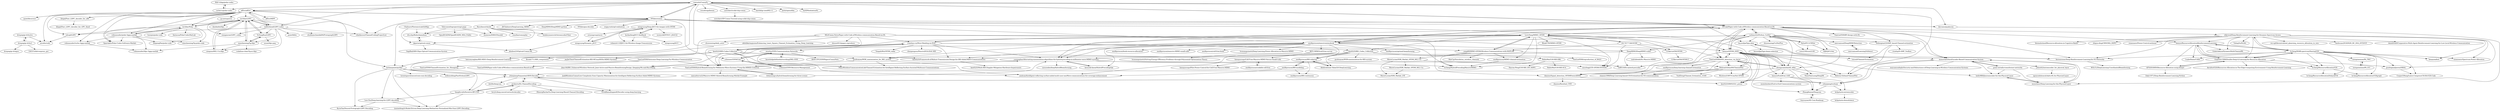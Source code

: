 digraph G {
"RQC-QApp/polar-codes" -> "mcba1n/polar-codes"
"emilbjornson/IRS-relaying" -> "emilbjornson/IRS-modeling"
"emilbjornson/IRS-relaying" -> "emilbjornson/IRS-continuous"
"emilbjornson/IRS-relaying" -> "Abdelrahman-Taha/LIS-DeepLearning"
"YuYongRun/LDPC" -> "xiaoshaoning/5g-ldpc"
"YuYongRun/LDPC" -> "tavildar/LDPC"
"YuYongRun/LDPC" -> "uzum/ldpc-peg"
"gruberto/DL-ChannelDecoding" -> "yihanjiang/Sequential-RNN-Decoder"
"gruberto/DL-ChannelDecoding" -> "levylv/deep-neural-network-decoder"
"gruberto/DL-ChannelDecoding" -> "VivekRamalingamK/Decoder-using-deep-learning"
"gruberto/DL-ChannelDecoding" -> "liangfei-info/Iterative-BP-CNN"
"gruberto/DL-ChannelDecoding" -> "DheerajRacha/On-Deep-Learning-Based-Channel-Decoding"
"IIT-Lab/Paper-with-Code-of-Wireless-communication-Based-on-DL" -> "haoyye/OFDM_DNN"
"IIT-Lab/Paper-with-Code-of-Wireless-communication-Based-on-DL" -> "sydney222/Python_CsiNet"
"IIT-Lab/Paper-with-Code-of-Wireless-communication-Based-on-DL" -> "LyricYang/MIMO_OFDM"
"IIT-Lab/Paper-with-Code-of-Wireless-communication-Based-on-DL" -> "emilbjornson/massivemimobook"
"IIT-Lab/Paper-with-Code-of-Wireless-communication-Based-on-DL" -> "TianLin0509/DNN_detection_via_keras"
"IIT-Lab/Paper-with-Code-of-Wireless-communication-Based-on-DL" -> "immortal3/AutoEncoder-Based-Communication-System"
"IIT-Lab/Paper-with-Code-of-Wireless-communication-Based-on-DL" -> "zhongyuanzhao/dl_ofdm"
"IIT-Lab/Paper-with-Code-of-Wireless-communication-Based-on-DL" -> "shkrwnd/Deep-Reinforcement-Learning-for-Dynamic-Spectrum-Access"
"IIT-Lab/Paper-with-Code-of-Wireless-communication-Based-on-DL" -> "TianLin0509/BF-design-with-DL" ["e"=1]
"IIT-Lab/Paper-with-Code-of-Wireless-communication-Based-on-DL" -> "haoyye/ResourceAllocationReinforcementLearning"
"IIT-Lab/Paper-with-Code-of-Wireless-communication-Based-on-DL" -> "hehengtao/LDAMP_based-Channel-estimation"
"IIT-Lab/Paper-with-Code-of-Wireless-communication-Based-on-DL" -> "veeresht/CommPy"
"IIT-Lab/Paper-with-Code-of-Wireless-communication-Based-on-DL" -> "farismismar/Deep-Reinforcement-Learning-for-5G-Networks"
"IIT-Lab/Paper-with-Code-of-Wireless-communication-Based-on-DL" -> "yuxianghao/Alternating-minimization-algorithms-for-hybrid-precoding-in-millimeter-wave-MIMO-systems"
"IIT-Lab/Paper-with-Code-of-Wireless-communication-Based-on-DL" -> "ken0225/RIS_Codes_Collection"
"ken0225/RIS_Codes_Collection" -> "emilbjornson/IRS-relaying"
"ken0225/RIS_Codes_Collection" -> "TianLin0509/reproduction_of_BALS"
"ken0225/RIS_Codes_Collection" -> "yashcao/Intelligent-reflecting-surface-aided-multi-user-mmWave-communications-for-coverage-enhancement"
"ken0225/RIS_Codes_Collection" -> "guohuayan/WSR_maximization_for_RIS_system"
"ken0225/RIS_Codes_Collection" -> "HaiboMei/UAV-RIS-DRL"
"ken0225/RIS_Codes_Collection" -> "Abdelrahman-Taha/LIS-DeepLearning"
"ken0225/RIS_Codes_Collection" -> "guohuayan/WSR-maximization-for-RIS-system"
"ken0225/RIS_Codes_Collection" -> "ken0225/Framework-of-Robust-Transmission-Design-for-IRS-Aided-MISO-Communications"
"aff3ct/aff3ct" -> "cihatkececi/ChannelCodingProjectList"
"aff3ct/aff3ct" -> "robmaunder/polar-3gpp-matlab"
"aff3ct/aff3ct" -> "tavildar/Polar"
"aff3ct/aff3ct" -> "radfordneal/LDPC-codes"
"aff3ct/aff3ct" -> "veeresht/CommPy"
"aff3ct/aff3ct" -> "tavildar/LDPC"
"aff3ct/aff3ct" -> "yp-mit/spectre"
"aff3ct/aff3ct" -> "aff3ct/MIPP" ["e"=1]
"aff3ct/aff3ct" -> "xdsopl/LDPC"
"aff3ct/aff3ct" -> "quiet/libcorrect" ["e"=1]
"aff3ct/aff3ct" -> "NVlabs/sionna"
"aff3ct/aff3ct" -> "aicodix/code"
"aff3ct/aff3ct" -> "Spartak0s/Polar-Codes-Software-Matlab-"
"aff3ct/aff3ct" -> "blegal/Fast_LDPC_decoder_for_x86"
"aff3ct/aff3ct" -> "robmaunder/turbo-3gpp-matlab"
"emilbjornson/IRS-modeling" -> "emilbjornson/IRS-relaying"
"emilbjornson/IRS-modeling" -> "emilbjornson/IRS-continuous"
"emilbjornson/IRS-modeling" -> "yashcao/Intelligent-reflecting-surface-aided-multi-user-mmWave-communications-for-coverage-enhancement"
"veeresht/CommPy" -> "rwnobrega/komm"
"veeresht/CommPy" -> "hichamjanati/pyldpc"
"veeresht/CommPy" -> "NVlabs/sionna"
"veeresht/CommPy" -> "aff3ct/aff3ct"
"veeresht/CommPy" -> "mwickert/scikit-dsp-comm"
"veeresht/CommPy" -> "darcamo/pyphysim"
"veeresht/CommPy" -> "cihatkececi/ChannelCodingProjectList"
"veeresht/CommPy" -> "IIT-Lab/Paper-with-Code-of-Wireless-communication-Based-on-DL"
"veeresht/CommPy" -> "bastibl/gr-ieee802-11" ["e"=1]
"veeresht/CommPy" -> "jhshi/openofdm" ["e"=1]
"veeresht/CommPy" -> "yihanjiang/turboae"
"veeresht/CommPy" -> "radfordneal/LDPC-codes"
"veeresht/CommPy" -> "mcba1n/polar-codes"
"veeresht/CommPy" -> "yihanjiang/Sequential-RNN-Decoder"
"veeresht/CommPy" -> "kirlf/ModulationPy"
"BJTU-MIMO/cell-free-survey" -> "hienquocngo/Cell-Free-Massive-MIMO-Versus-Small-Cells"
"TianLin0509/Awesome-Deep-Learning-For-Wireless-Communication" -> "TianLin0509/ChannelEstimation_for_Zhongxing"
"TianLin0509/Awesome-Deep-Learning-For-Wireless-Communication" -> "TianLin0509/Hybrid-Beamforming-for-Millimeter-Wave-Systems-Using-the-MMSE-Criterion"
"TianLin0509/Awesome-Deep-Learning-For-Wireless-Communication" -> "TianLin0509/Paper-with-Code-of-Wireless-communication-Based-on-DL"
"farismismar/Deep-Reinforcement-Learning-for-5G-Networks" -> "lasseufpa/5gm-data"
"farismismar/Deep-Reinforcement-Learning-for-5G-Networks" -> "WSLCL/DeepLearning-CoordinatedBeamforming"
"hehengtao/LDAMP_based-Channel-estimation" -> "ricedsp/D-AMP_Toolbox" ["e"=1]
"hehengtao/LDAMP_based-Channel-estimation" -> "Mehran-Soltani/ChannelNet"
"hehengtao/LDAMP_based-Channel-estimation" -> "rnissel/Channel-Estimation"
"lucasanguinetti/Deep-Learning-Power-Allocation-in-Massive-MIMO" -> "lucasanguinetti/Solving-Energy-Efficiency-Problems-through-Polynomial-Optimization-Theory"
"LyricYang/MIMO_OFDM" -> "yang69/MIMO-OFDM-Wireless-Communications-with-MATLAB"
"LyricYang/MIMO_OFDM" -> "2417677728/OFDM"
"LyricYang/MIMO_OFDM" -> "IIT-Lab/Paper-with-Code-of-Wireless-communication-Based-on-DL"
"LyricYang/MIMO_OFDM" -> "haoyye/OFDM_DNN"
"LyricYang/MIMO_OFDM" -> "emilbjornson/massivemimobook"
"LyricYang/MIMO_OFDM" -> "emilbjornson/MIMO-channel-estimation"
"LyricYang/MIMO_OFDM" -> "yuanhao-cui/Must-Reading-on-ISAC"
"LyricYang/MIMO_OFDM" -> "anushagj/LTE-OFDM-SYSTEM"
"LyricYang/MIMO_OFDM" -> "123kevin456/OFDM-"
"LyricYang/MIMO_OFDM" -> "yuxianghao/Alternating-minimization-algorithms-for-hybrid-precoding-in-millimeter-wave-MIMO-systems"
"LyricYang/MIMO_OFDM" -> "BlinkFTW/MIMO-OFDM"
"LyricYang/MIMO_OFDM" -> "TianLin0509/Hybrid-Beamforming-for-Millimeter-Wave-Systems-Using-the-MMSE-Criterion"
"LyricYang/MIMO_OFDM" -> "TianLin0509/DNN_detection_via_keras"
"LyricYang/MIMO_OFDM" -> "le-liang/HybridPrecodingMassiveMIMO"
"LyricYang/MIMO_OFDM" -> "guohuayan/WSR_maximization_for_RIS_system"
"shkrwnd/Deep-Reinforcement-Learning-for-Dynamic-Spectrum-Access" -> "GulatiAditya/DynamicMultiChannelRL"
"shkrwnd/Deep-Reinforcement-Learning-for-Dynamic-Spectrum-Access" -> "le-liang/MARLspectrumSharingV2X"
"shkrwnd/Deep-Reinforcement-Learning-for-Dynamic-Spectrum-Access" -> "haoyye/ResourceAllocationReinforcementLearning"
"shkrwnd/Deep-Reinforcement-Learning-for-Dynamic-Spectrum-Access" -> "YidingYu/DLMA"
"shkrwnd/Deep-Reinforcement-Learning-for-Dynamic-Spectrum-Access" -> "Engineer1999/Double-Deep-Q-Learning-for-Resource-Allocation"
"shkrwnd/Deep-Reinforcement-Learning-for-Dynamic-Spectrum-Access" -> "wn-upf/decentralized_qlearning_resource_allocation_in_wns"
"shkrwnd/Deep-Reinforcement-Learning-for-Dynamic-Spectrum-Access" -> "haohsuan2918/DQN_RC_DSA_IOT2019"
"shkrwnd/Deep-Reinforcement-Learning-for-Dynamic-Spectrum-Access" -> "danieltsai0/Cooperative-Multi-Agent-Reinforcement-Learning-for-Low-Level-Wireless-Communication"
"shkrwnd/Deep-Reinforcement-Learning-for-Dynamic-Spectrum-Access" -> "fatemehshmd/Resource-allocation-in-Cognitive-Radio-"
"shkrwnd/Deep-Reinforcement-Learning-for-Dynamic-Spectrum-Access" -> "kangcp/qfnet"
"shkrwnd/Deep-Reinforcement-Learning-for-Dynamic-Spectrum-Access" -> "zhiguo-ding/CRNOMA_DDPG"
"shkrwnd/Deep-Reinforcement-Learning-for-Dynamic-Spectrum-Access" -> "gundoganalperen/DIRAL"
"shkrwnd/Deep-Reinforcement-Learning-for-Dynamic-Spectrum-Access" -> "sinannasir/Spectrum-Power-Allocation"
"shkrwnd/Deep-Reinforcement-Learning-for-Dynamic-Spectrum-Access" -> "farismismar/Deep-Reinforcement-Learning-for-5G-Networks"
"shkrwnd/Deep-Reinforcement-Learning-for-Dynamic-Spectrum-Access" -> "sinannasir/Power-Control-asilomar"
"yuanhao-cui/Must-Reading-on-ISAC" -> "yuxianghao/Alternating-minimization-algorithms-for-hybrid-precoding-in-millimeter-wave-MIMO-systems"
"yuanhao-cui/Must-Reading-on-ISAC" -> "ken0225/RIS-Codes-Collection"
"yuanhao-cui/Must-Reading-on-ISAC" -> "chenpengseu/PassiveDOA-ISAC-RIS"
"yuanhao-cui/Must-Reading-on-ISAC" -> "ken0225/Framework-of-Robust-Transmission-Design-for-IRS-Aided-MISO-Communications"
"yuanhao-cui/Must-Reading-on-ISAC" -> "TianLin0509/Hybrid-Beamforming-for-Millimeter-Wave-Systems-Using-the-MMSE-Criterion"
"yuanhao-cui/Must-Reading-on-ISAC" -> "ken0225/RIS_Codes_Collection"
"yuanhao-cui/Must-Reading-on-ISAC" -> "jwwthu/GNN-Communication-Networks"
"yuanhao-cui/Must-Reading-on-ISAC" -> "LyricYang/MIMO_OFDM"
"yuanhao-cui/Must-Reading-on-ISAC" -> "YongzhiWu/OFDM_radar"
"yuanhao-cui/Must-Reading-on-ISAC" -> "yang69/MIMO-OFDM-Wireless-Communications-with-MATLAB"
"ken0225/RIS-Codes-Collection" -> "guohuayan/WSR_maximization_for_RIS_system"
"ken0225/RIS-Codes-Collection" -> "baturaysaglam/RIS-MISO-Deep-Reinforcement-Learning"
"ken0225/RIS-Codes-Collection" -> "PolyuWirelessCommunicationLab/Channel-Estimation-for-Intelligent-Reflecting-Surface-Assisted-Multiuser-Communications"
"ken0225/RIS-Codes-Collection" -> "yuanhao-cui/Must-Reading-on-ISAC"
"ken0225/RIS-Codes-Collection" -> "Brook1711/RIS_components"
"ken0225/RIS-Codes-Collection" -> "jhan-04/IRS_Enhanced-Wireless-Network_Joint-Active-and-Passive-BeamformingDesign_Qingqing-Wu-and-Rui-Zhang"
"ken0225/RIS-Codes-Collection" -> "yashcao/Intelligent-reflecting-surface-aided-multi-user-mmWave-communications-for-coverage-enhancement"
"ken0225/RIS-Codes-Collection" -> "jayJieChen/ChannelEstimation-RIS-MUmmWAVe-MIMO-Systems"
"ken0225/RIS-Codes-Collection" -> "ken0225/Framework-of-Robust-Transmission-Design-for-IRS-Aided-MISO-Communications"
"TianLin0509/Hybrid-Beamforming-for-Millimeter-Wave-Systems-Using-the-MMSE-Criterion" -> "Zzhaoxingyu/hybrid-beamforming-for-three-scenes"
"TianLin0509/Hybrid-Beamforming-for-Millimeter-Wave-Systems-Using-the-MMSE-Criterion" -> "yuxianghao/Alternating-minimization-algorithms-for-hybrid-precoding-in-millimeter-wave-MIMO-systems"
"TianLin0509/Hybrid-Beamforming-for-Millimeter-Wave-Systems-Using-the-MMSE-Criterion" -> "samuelterra22/Massive-MIMO-Hybrid-Beamforming-Matlab-Example"
"Zzhaoxingyu/hybrid-beamforming-for-three-scenes" -> "TianLin0509/Hybrid-Beamforming-for-Millimeter-Wave-Systems-Using-the-MMSE-Criterion"
"Zzhaoxingyu/hybrid-beamforming-for-three-scenes" -> "yuxianghao/Alternating-minimization-algorithms-for-hybrid-precoding-in-millimeter-wave-MIMO-systems"
"haoyye/OFDM_DNN" -> "TianLin0509/DNN_detection_via_keras"
"haoyye/OFDM_DNN" -> "zhongyuanzhao/dl_ofdm"
"haoyye/OFDM_DNN" -> "MehranSoltani94/ChannelNet"
"haoyye/OFDM_DNN" -> "haoyye/End2End_GAN"
"haoyye/OFDM_DNN" -> "Mehran-Soltani/ChannelNet"
"haoyye/OFDM_DNN" -> "dianixn/Signal_detection_OFDMPowerofDNN"
"haoyye/OFDM_DNN" -> "ThienVanLuong/DeepIM"
"haoyye/OFDM_DNN" -> "Woshiwzl1997/ComNet-OFDM"
"haoyye/OFDM_DNN" -> "immortal3/AutoEncoder-Based-Communication-System"
"haoyye/OFDM_DNN" -> "IIT-Lab/Paper-with-Code-of-Wireless-communication-Based-on-DL"
"haoyye/OFDM_DNN" -> "ken0225/08052521_power"
"haoyye/OFDM_DNN" -> "helloMRDJ/autoencoder-for-the-Physical-Layer"
"haoyye/OFDM_DNN" -> "ZhangKaiyao/Deepcom"
"haoyye/OFDM_DNN" -> "rnissel/Channel-Estimation"
"gundoganalperen/DIRAL" -> "CooperLWang/Learn-CompressCSI-RA-V2X-Code"
"haoyye/ResourceAllocationReinforcementLearning" -> "Engineer1999/Double-Deep-Q-Learning-for-Resource-Allocation"
"haoyye/ResourceAllocationReinforcementLearning" -> "le-liang/MARLspectrumSharingV2X"
"haoyye/ResourceAllocationReinforcementLearning" -> "GulatiAditya/DynamicMultiChannelRL"
"haoyye/ResourceAllocationReinforcementLearning" -> "LiuJieShane/UARA"
"haoyye/ResourceAllocationReinforcementLearning" -> "le-liang/ResourceAllocationV2X"
"haoyye/ResourceAllocationReinforcementLearning" -> "AFNANAMIN/Resource-Allocation-using-deeprl"
"le-liang/MARLspectrumSharingV2X" -> "Engineer1999/Double-Deep-Q-Learning-for-Resource-Allocation"
"le-liang/MARLspectrumSharingV2X" -> "haoyye/ResourceAllocationReinforcementLearning"
"le-liang/MARLspectrumSharingV2X" -> "CooperLWang/Learn-CompressCSI-RA-V2X-Code"
"le-liang/MARLspectrumSharingV2X" -> "le-liang/ResourceAllocationV2X"
"le-liang/MARLspectrumSharingV2X" -> "shkrwnd/Deep-Reinforcement-Learning-for-Dynamic-Spectrum-Access"
"le-liang/MARLspectrumSharingV2X" -> "gundoganalperen/DIRAL"
"le-liang/MARLspectrumSharingV2X" -> "kangcp/qfnet"
"le-liang/MARLspectrumSharingV2X" -> "LiuJieShane/UARA"
"le-liang/MARLspectrumSharingV2X" -> "farismismar/Deep-Reinforcement-Learning-for-5G-Networks"
"le-liang/MARLspectrumSharingV2X" -> "mengxiaomao/PA_TWC"
"le-liang/MARLspectrumSharingV2X" -> "le-liang/ResourceAllocationDelayedCSI"
"le-liang/MARLspectrumSharingV2X" -> "sinannasir/Spectrum-Power-Allocation"
"le-liang/MARLspectrumSharingV2X" -> "le-liang/ResourceAllocationV2Xgraph"
"liangfei-info/Iterative-BP-CNN" -> "Leo-Chu/Deep-learning-for-LDPC-decoding"
"liangfei-info/Iterative-BP-CNN" -> "yihanjiang/Sequential-RNN-Decoder"
"liangfei-info/Iterative-BP-CNN" -> "tjuxiaofeng/A-Model-Driven-Deep-Learning-Method-for-Normalized-Min-Sum-LDPC-Decoding"
"liangfei-info/Iterative-BP-CNN" -> "gruberto/DL-ChannelDecoding"
"mengxiaomao/PA_ICC" -> "mengxiaomao/PA_TWC"
"mengxiaomao/PA_TWC" -> "mengxiaomao/PA_ICC"
"ML4Comm-Netw/Paper-with-Code-of-Wireless-communication-Based-on-DL" -> "zhuwenxing/daily_arxiv"
"ML4Comm-Netw/Paper-with-Code-of-Wireless-communication-Based-on-DL" -> "dianixn/Signal_detection_OFDMPowerofDNN"
"ML4Comm-Netw/Paper-with-Code-of-Wireless-communication-Based-on-DL" -> "abdulkarimgizzini/Enhancing_Least_Square_Channel_Estimation_Using_Deep_Learning"
"ML4Comm-Netw/Paper-with-Code-of-Wireless-communication-Based-on-DL" -> "baturaysaglam/RIS-MISO-Deep-Reinforcement-Learning"
"ML4Comm-Netw/Paper-with-Code-of-Wireless-communication-Based-on-DL" -> "MehranSoltani94/ChannelNet"
"ML4Comm-Netw/Paper-with-Code-of-Wireless-communication-Based-on-DL" -> "ken0225/RIS-Codes-Collection"
"ML4Comm-Netw/Paper-with-Code-of-Wireless-communication-Based-on-DL" -> "zhouwt612/paper-reproduce"
"ML4Comm-Netw/Paper-with-Code-of-Wireless-communication-Based-on-DL" -> "yuanhao-cui/Must-Reading-on-ISAC"
"HaiboMei/UAV-RIS-DRL" -> "Haoran-Peng/UAV-RIS_EH_DDPG"
"HaiboMei/UAV-RIS-DRL" -> "HaiboMei/UAV-RIS-SCA"
"jhan-04/IRS_Enhanced-Wireless-Network_Joint-Active-and-Passive-BeamformingDesign_Qingqing-Wu-and-Rui-Zhang" -> "JuddWirelessComm/Low-Complexity-Sum-Capacity-Maximization-for-Intelligent-Reflecting-Surface-Aided-MIMO-Systems"
"sydney222/Python_CsiNet" -> "Kylin9511/CRNet"
"sydney222/Python_CsiNet" -> "neevsamuel/DeepMIMODetection"
"sydney222/Python_CsiNet" -> "cost2100/cost2100"
"sydney222/Python_CsiNet" -> "SIJIEJI/CLNet"
"sydney222/Python_CsiNet" -> "emilbjornson/massivemimobook"
"sydney222/Python_CsiNet" -> "immortal3/AutoEncoder-Based-Communication-System"
"sydney222/Python_CsiNet" -> "haoyye/OFDM_DNN"
"sydney222/Python_CsiNet" -> "lxf8519/DL-hybrid-precoder"
"sydney222/Python_CsiNet" -> "IIT-Lab/Paper-with-Code-of-Wireless-communication-Based-on-DL"
"sydney222/Python_CsiNet" -> "TianLin0509/DNN_detection_via_keras"
"sydney222/Python_CsiNet" -> "lasseufpa/5gm-data"
"sydney222/Python_CsiNet" -> "zhuwenxing/CsiNetPlus"
"sydney222/Python_CsiNet" -> "hehengtao/LDAMP_based-Channel-estimation"
"sydney222/Python_CsiNet" -> "DeepMIMO/DeepMIMO-codes"
"sydney222/Python_CsiNet" -> "zhongyuanzhao/dl_ofdm"
"kurka/deepJSCC-feedback" -> "irdanish11/DJSCC-for-Wireless-Image-Transmission"
"kurka/deepJSCC-feedback" -> "mingyuyng/JSCC"
"kurka/deepJSCC-feedback" -> "mingyuyng/Deep-JSCC-for-images-with-OFDM"
"2417677728/OFDM" -> "LyricYang/MIMO_OFDM"
"2417677728/OFDM" -> "yang69/MIMO-OFDM-Wireless-Communications-with-MATLAB"
"2417677728/OFDM" -> "anushagj/LTE-OFDM-SYSTEM"
"2417677728/OFDM" -> "haoyye/OFDM_DNN"
"2417677728/OFDM" -> "123kevin456/OFDM-"
"yuxianghao/Alternating-minimization-algorithms-for-hybrid-precoding-in-millimeter-wave-MIMO-systems" -> "hiroyuki-kasai/HybridPrecodingOpt"
"yuxianghao/Alternating-minimization-algorithms-for-hybrid-precoding-in-millimeter-wave-MIMO-systems" -> "TianLin0509/Hybrid-Beamforming-for-Millimeter-Wave-Systems-Using-the-MMSE-Criterion"
"yuxianghao/Alternating-minimization-algorithms-for-hybrid-precoding-in-millimeter-wave-MIMO-systems" -> "lxf8519/DL-hybrid-precoder"
"yuxianghao/Alternating-minimization-algorithms-for-hybrid-precoding-in-millimeter-wave-MIMO-systems" -> "le-liang/HybridPrecodingMassiveMIMO"
"yuxianghao/Alternating-minimization-algorithms-for-hybrid-precoding-in-millimeter-wave-MIMO-systems" -> "meuseabe/deepHybridBeamforming"
"NVlabs/sionna" -> "veeresht/CommPy"
"NVlabs/sionna" -> "aff3ct/aff3ct"
"NVlabs/sionna" -> "emilbjornson/massivemimobook"
"NVlabs/sionna" -> "IIT-Lab/Paper-with-Code-of-Wireless-communication-Based-on-DL"
"NVlabs/sionna" -> "mingyuyng/Deep-JSCC-for-images-with-OFDM"
"NVlabs/sionna" -> "yshenaw/GNN4Com"
"NVlabs/sionna" -> "JSChalmers/DeepLearning_MIMO"
"NVlabs/sionna" -> "darcamo/pyphysim"
"NVlabs/sionna" -> "lasseufpa/5gm-data"
"NVlabs/sionna" -> "Rassibassi/claude"
"NVlabs/sionna" -> "DeepMIMO/DeepMIMO-python"
"NVlabs/sionna" -> "NVlabs/gnn-decoder"
"NVlabs/sionna" -> "wigig-tools/qd-realization"
"NVlabs/sionna" -> "hichamjanati/pyldpc"
"NVlabs/sionna" -> "zhongyuanzhao/dl_ofdm"
"guohuayan/WSR_maximization_for_RIS_system" -> "PolyuWirelessCommunicationLab/Channel-Estimation-for-Intelligent-Reflecting-Surface-Assisted-Multiuser-Communications"
"guohuayan/WSR_maximization_for_RIS_system" -> "jhan-04/IRS_Enhanced-Wireless-Network_Joint-Active-and-Passive-BeamformingDesign_Qingqing-Wu-and-Rui-Zhang"
"guohuayan/WSR_maximization_for_RIS_system" -> "yashcao/Intelligent-reflecting-surface-aided-multi-user-mmWave-communications-for-coverage-enhancement"
"Leo-Chu/Deep-learning-for-LDPC-decoding" -> "tjuxiaofeng/A-Model-Driven-Deep-Learning-Method-for-Normalized-Min-Sum-LDPC-Decoding"
"Leo-Chu/Deep-learning-for-LDPC-decoding" -> "KyrieTan/Neural-Protograph-LDPC-Decoding"
"emilbjornson/MIMO-channel-estimation" -> "le-liang/HybridPrecodingMassiveMIMO"
"123kevin456/OFDM-" -> "123kevin456/OFDM-5"
"Kylin9511/CRNet" -> "sydney222/Python_CsiNet"
"Kylin9511/CRNet" -> "SIJIEJI/CLNet"
"Kylin9511/CRNet" -> "cost2100/cost2100"
"hichamjanati/pyldpc" -> "tjuxiaofeng/A-Model-Driven-Deep-Learning-Method-for-Normalized-Min-Sum-LDPC-Decoding"
"hichamjanati/pyldpc" -> "KyrieTan/Neural-Protograph-LDPC-Decoding"
"hichamjanati/pyldpc" -> "lorenlugosch/neural-min-sum-decoding"
"hichamjanati/pyldpc" -> "yihanjiang/Sequential-RNN-Decoder"
"hichamjanati/pyldpc" -> "willemolding/FastPythonLDPC"
"hichamjanati/pyldpc" -> "Leo-Chu/Deep-learning-for-LDPC-decoding"
"hichamjanati/pyldpc" -> "liangfei-info/Iterative-BP-CNN"
"tavildar/LDPC" -> "simgunz/802.11n-ldpc"
"tavildar/LDPC" -> "radfordneal/LDPC-codes"
"tavildar/LDPC" -> "xiaoshaoning/5g-ldpc"
"tavildar/LDPC" -> "YuYongRun/LDPC"
"tavildar/LDPC" -> "tavildar/Polar"
"tavildar/LDPC" -> "wanganran/LDPC_codes"
"tavildar/LDPC" -> "xdsopl/LDPC"
"tavildar/LDPC" -> "daodanfei/ldpc"
"tavildar/LDPC" -> "hichamjanati/pyldpc"
"xiaoshaoning/5g-ldpc" -> "tavildar/LDPC"
"xiaoshaoning/5g-ldpc" -> "YuYongRun/LDPC"
"xiaoshaoning/5g-ldpc" -> "robmaunder/ldpc-3gpp-matlab"
"xiaoshaoning/5g-ldpc" -> "simgunz/802.11n-ldpc"
"xiaoshaoning/5g-ldpc" -> "vodafone-chair/5g-nr-ldpc"
"radfordneal/LDPC-codes" -> "tavildar/LDPC"
"radfordneal/LDPC-codes" -> "simgunz/802.11n-ldpc"
"radfordneal/LDPC-codes" -> "shubhamchandak94/ProtographLDPC"
"radfordneal/LDPC-codes" -> "xdsopl/LDPC"
"radfordneal/LDPC-codes" -> "aff3ct/aff3ct"
"radfordneal/LDPC-codes" -> "xiaoshaoning/5g-ldpc"
"radfordneal/LDPC-codes" -> "wanganran/LDPC_codes"
"radfordneal/LDPC-codes" -> "YuYongRun/LDPC"
"radfordneal/LDPC-codes" -> "cihatkececi/ChannelCodingProjectList"
"radfordneal/LDPC-codes" -> "quiet/libfec" ["e"=1]
"haoyye/End2End_GAN" -> "kclip/meta-autoencoder"
"haoyye/End2End_GAN" -> "ZhangKaiyao/Deepcom"
"haoyye/End2End_GAN" -> "moeinheidari/End-to-End-Communications-system"
"yang69/MIMO-OFDM-Wireless-Communications-with-MATLAB" -> "LyricYang/MIMO_OFDM"
"yang69/MIMO-OFDM-Wireless-Communications-with-MATLAB" -> "emilbjornson/MIMO-channel-estimation"
"yang69/MIMO-OFDM-Wireless-Communications-with-MATLAB" -> "anushagj/LTE-OFDM-SYSTEM"
"yang69/MIMO-OFDM-Wireless-Communications-with-MATLAB" -> "le-liang/HybridPrecodingMassiveMIMO"
"yang69/MIMO-OFDM-Wireless-Communications-with-MATLAB" -> "MeowLucian/SDR_Matlab_OFDM_802.11a"
"yang69/MIMO-OFDM-Wireless-Communications-with-MATLAB" -> "MatCip/Simulation_wireless_channels"
"MehranSoltani94/ChannelNet" -> "haoyye/OFDM_DNN"
"MehranSoltani94/ChannelNet" -> "YudiDong/Channel_Estimation_cGAN"
"MehranSoltani94/ChannelNet" -> "dianixn/Signal_detection_OFDMPowerofDNN"
"MehranSoltani94/ChannelNet" -> "TianLin0509/DNN_detection_via_keras"
"MehranSoltani94/ChannelNet" -> "shamin1998/Deep-Learning-based-CSI-Estimation-for-5G-communication"
"MehranSoltani94/ChannelNet" -> "Woshiwzl1997/ComNet-OFDM"
"drmpeg/gr-dvbs2rx" -> "aicodix/code"
"drmpeg/gr-dvbs2rx" -> "drmpeg/gr-dvbs2"
"emilbjornson/massivemimobook" -> "emilbjornson/IRS-relaying"
"emilbjornson/massivemimobook" -> "yuxianghao/Alternating-minimization-algorithms-for-hybrid-precoding-in-millimeter-wave-MIMO-systems"
"emilbjornson/massivemimobook" -> "TianLin0509/Hybrid-Beamforming-for-Millimeter-Wave-Systems-Using-the-MMSE-Criterion"
"emilbjornson/massivemimobook" -> "sydney222/Python_CsiNet"
"emilbjornson/massivemimobook" -> "emilbjornson/optimal-beamforming" ["e"=1]
"emilbjornson/massivemimobook" -> "emilbjornson/book-resource-allocation"
"emilbjornson/massivemimobook" -> "le-liang/HybridPrecodingMassiveMIMO"
"emilbjornson/massivemimobook" -> "lucasanguinetti/Deep-Learning-Power-Allocation-in-Massive-MIMO"
"emilbjornson/massivemimobook" -> "DeepMIMO/DeepMIMO-codes"
"emilbjornson/massivemimobook" -> "BJTU-MIMO/cell-free-survey"
"emilbjornson/massivemimobook" -> "IIT-Lab/Paper-with-Code-of-Wireless-communication-Based-on-DL"
"emilbjornson/massivemimobook" -> "hiroyuki-kasai/HybridPrecodingOpt"
"emilbjornson/massivemimobook" -> "emilbjornson/massive-MIMO-small-cells"
"emilbjornson/massivemimobook" -> "ken0225/Framework-of-Robust-Transmission-Design-for-IRS-Aided-MISO-Communications"
"emilbjornson/massivemimobook" -> "emilbjornson/cell-free-book"
"zhongyuanzhao/dl_ofdm" -> "Mehran-Soltani/ChannelNet"
"zhongyuanzhao/dl_ofdm" -> "haoyye/OFDM_DNN"
"zhongyuanzhao/dl_ofdm" -> "ThienVanLuong/DeepIM"
"zhongyuanzhao/dl_ofdm" -> "ZhangKaiyao/Deepcom"
"zhongyuanzhao/dl_ofdm" -> "TianLin0509/DNN_detection_via_keras"
"zhongyuanzhao/dl_ofdm" -> "yihanjiang/Sequential-RNN-Decoder"
"zhongyuanzhao/dl_ofdm" -> "ken0225/08052521_power"
"zhongyuanzhao/dl_ofdm" -> "haoyye/End2End_GAN"
"emilbjornson/scalable-cell-free" -> "hienquocngo/Cell-Free-Massive-MIMO-Versus-Small-Cells"
"Abdelrahman-Taha/LIS-DeepLearning" -> "emilbjornson/IRS-relaying"
"DeepMIMO/DeepMIMO-codes" -> "malrabeiah/DL-Massive-MIMO"
"DeepMIMO/DeepMIMO-codes" -> "lxf8519/DL-hybrid-precoder"
"DeepMIMO/DeepMIMO-codes" -> "yuxianghao/Alternating-minimization-algorithms-for-hybrid-precoding-in-millimeter-wave-MIMO-systems"
"mwickert/scikit-dsp-comm" -> "mwickert/SP-Comm-Tutorial-using-scikit-dsp-comm"
"Engineer1999/Double-Deep-Q-Learning-for-Resource-Allocation" -> "haoyye/ResourceAllocationReinforcementLearning"
"Engineer1999/Double-Deep-Q-Learning-for-Resource-Allocation" -> "le-liang/MARLspectrumSharingV2X"
"Engineer1999/Double-Deep-Q-Learning-for-Resource-Allocation" -> "AFNANAMIN/Resource-Allocation-using-deeprl"
"Engineer1999/Double-Deep-Q-Learning-for-Resource-Allocation" -> "davidtw0320/Resources-Allocation-in-The-Edge-Computing-Environment-Using-Reinforcement-Learning" ["e"=1]
"Engineer1999/Double-Deep-Q-Learning-for-Resource-Allocation" -> "gundoganalperen/DIRAL"
"Engineer1999/Double-Deep-Q-Learning-for-Resource-Allocation" -> "le-liang/ResourceAllocationV2X"
"ken0225/Framework-of-Robust-Transmission-Design-for-IRS-Aided-MISO-Communications" -> "ken0225/Multi-RIS-Doppler-Mitigation-Hardware-Impairments"
"hiroyuki-kasai/HybridPrecodingOpt" -> "yuxianghao/Alternating-minimization-algorithms-for-hybrid-precoding-in-millimeter-wave-MIMO-systems"
"le-liang/ResourceAllocationV2X" -> "le-liang/ResourceAllocationV2Xgraph"
"le-liang/ResourceAllocationV2X" -> "le-liang/ResourceAllocationDelayedCSI"
"helloMRDJ/autoencoder-for-the-Physical-Layer" -> "musicbeer/Deep-Learning-for-the-Physical-Layer"
"knowledgedefinednetworking/DRL-GNN" -> "jwwthu/GNN-Communication-Networks"
"emilbjornson/deep-learning-channel-estimation" -> "shamin1998/Deep-Learning-based-CSI-Estimation-for-5G-communication"
"lasseufpa/5gm-data" -> "lasseufpa/5gm-beam-selection"
"lasseufpa/5gm-data" -> "farismismar/Deep-Reinforcement-Learning-for-5G-Networks"
"MeowLucian/SDR_Matlab_OFDM_802.11n" -> "MeowLucian/SDR_Matlab_LTE"
"simgunz/802.11n-ldpc" -> "tavildar/LDPC"
"mcba1n/polar-codes" -> "RQC-QApp/polar-codes"
"yihanjiang/Sequential-RNN-Decoder" -> "gruberto/DL-ChannelDecoding"
"yihanjiang/Sequential-RNN-Decoder" -> "VivekRamalingamK/Decoder-using-deep-learning"
"yihanjiang/Sequential-RNN-Decoder" -> "yihanjiang/turboae"
"yihanjiang/Sequential-RNN-Decoder" -> "datlife/deepcom"
"yihanjiang/turboae" -> "yihanjiang/Sequential-RNN-Decoder"
"yihanjiang/turboae" -> "kclip/meta-autoencoder"
"yihanjiang/turboae" -> "ZhangKaiyao/Deepcom"
"tavildar/Polar" -> "luxinjin/polar-code"
"tavildar/Polar" -> "xiaoshaoning/5g-polar-code"
"tavildar/Polar" -> "Spartak0s/Polar-Codes-Software-Matlab-"
"tavildar/Polar" -> "fantasua/PolarCodesMatLab"
"tavildar/Polar" -> "ZhipengPan/polar-code"
"tavildar/Polar" -> "robmaunder/polar-3gpp-matlab"
"tavildar/Polar" -> "tavildar/LDPC"
"jwwthu/GNN-Communication-Networks" -> "yshenaw/GNN4Com"
"jwwthu/GNN-Communication-Networks" -> "yshenaw/GNN-Resource-Management"
"jwwthu/GNN-Communication-Networks" -> "knowledgedefinednetworking/DRL-GNN"
"jwwthu/GNN-Communication-Networks" -> "BNN-UPC/GNNPapersCommNets"
"TianLin0509/DNN_detection_via_keras" -> "haoyye/OFDM_DNN"
"TianLin0509/DNN_detection_via_keras" -> "ken0225/08052521_power"
"TianLin0509/DNN_detection_via_keras" -> "dianixn/Signal_detection_OFDMPowerofDNN"
"TianLin0509/DNN_detection_via_keras" -> "zhongyuanzhao/dl_ofdm"
"TianLin0509/DNN_detection_via_keras" -> "shamin1998/Deep-Learning-based-CSI-Estimation-for-5G-communication"
"TianLin0509/DNN_detection_via_keras" -> "MehranSoltani94/ChannelNet"
"TianLin0509/DNN_detection_via_keras" -> "emilbjornson/deep-learning-channel-estimation"
"neevsamuel/DeepMIMODetection" -> "neevsamuel/LearningToDetect"
"neevsamuel/LearningToDetect" -> "neevsamuel/DeepMIMODetection"
"AFNANAMIN/Resource-Allocation-using-deeprl" -> "Zakir1971/Deep-Reinforcement-Learning-Python"
"AFNANAMIN/Resource-Allocation-using-deeprl" -> "Engineer1999/Double-Deep-Q-Learning-for-Resource-Allocation"
"robmaunder/polar-3gpp-matlab" -> "robmaunder/ldpc-3gpp-matlab"
"robmaunder/polar-3gpp-matlab" -> "robmaunder/turbo-3gpp-matlab"
"robmaunder/polar-3gpp-matlab" -> "tavildar/Polar"
"robmaunder/polar-3gpp-matlab" -> "Spartak0s/Polar-Codes-Software-Matlab-"
"robmaunder/polar-3gpp-matlab" -> "xiaoshaoning/5g-polar-code"
"robmaunder/polar-3gpp-matlab" -> "ZhipengPan/polar-code"
"yshenaw/GNN-Resource-Management" -> "yshenaw/GNN4Com"
"immortal3/AutoEncoder-Based-Communication-System" -> "musicbeer/Deep-Learning-for-the-Physical-Layer"
"immortal3/AutoEncoder-Based-Communication-System" -> "jcbooth2/autoencoder_for_physical_layer"
"immortal3/AutoEncoder-Based-Communication-System" -> "helloMRDJ/autoencoder-for-the-Physical-Layer"
"immortal3/AutoEncoder-Based-Communication-System" -> "gram-ai/radio-transformer-networks"
"immortal3/AutoEncoder-Based-Communication-System" -> "meysamsadeghi/Security-and-Robustness-of-Deep-Learning-in-Wireless-Communication-Systems"
"immortal3/AutoEncoder-Based-Communication-System" -> "yihanjiang/turboae"
"immortal3/AutoEncoder-Based-Communication-System" -> "Mehran-Soltani/ChannelNet"
"drmpeg/gr-dvbs2" -> "drmpeg/gr-dvbgse"
"drmpeg/gr-dvbs2" -> "drmpeg/gr-dvbs2rx"
"drmpeg/gr-dvbs2" -> "G4GUO/datvexpress_gui"
"xdsopl/LDPC" -> "aicodix/code"
"MeowLucian/SDR_Matlab_OFDM_802.11a" -> "MeowLucian/SDR_Matlab_OFDM_802.11n"
"MeowLucian/SDR_Matlab_OFDM_802.11a" -> "anushagj/LTE-OFDM-SYSTEM"
"MeowLucian/SDR_Matlab_OFDM_802.11a" -> "MeowLucian/SDR_Matlab_LTE"
"dianixn/Signal_detection_OFDMPowerofDNN" -> "dianixn/Residual_CNN"
"dianixn/Signal_detection_OFDMPowerofDNN" -> "ken0225/08052521_power"
"blegal/Fast_LDPC_decoder_for_x86" -> "blegal/Fast_LDPC_decoder_for_GPU_fixed"
"jcbooth2/autoencoder_for_physical_layer" -> "aponcedeleonch/Aalto-DL-for-Physical-Layer"
"musicbeer/Deep-Learning-for-the-Physical-Layer" -> "helloMRDJ/autoencoder-for-the-Physical-Layer"
"musicbeer/Deep-Learning-for-the-Physical-Layer" -> "immortal3/AutoEncoder-Based-Communication-System"
"mingyuyng/Dynamic_JSCC" -> "mingyuyng/Deep-JSCC-for-images-with-OFDM"
"gram-ai/radio-transformer-networks" -> "musicbeer/Deep-Learning-for-the-Physical-Layer"
"gram-ai/radio-transformer-networks" -> "helloMRDJ/autoencoder-for-the-Physical-Layer"
"gram-ai/radio-transformer-networks" -> "immortal3/AutoEncoder-Based-Communication-System"
"tinyxuyan/AE-Com-Roadmap" -> "ZhangKaiyao/Deepcom"
"darcamo/pyphysim" -> "musicbeer/Deep-Learning-for-the-Physical-Layer"
"ChalmersPhotonicsLab/QAMpy" -> "dtu-dsp/Robochameleon"
"ChalmersPhotonicsLab/QAMpy" -> "jkperin/optical-comm"
"hienquocngo/Cell-Free-Massive-MIMO-Versus-Small-Cells" -> "hienquocngo/Pilot-Power-Control-for-Cell-Free-Massive-MIMO"
"hienquocngo/Cell-Free-Massive-MIMO-Versus-Small-Cells" -> "emilbjornson/scalable-cell-free"
"yshenaw/GNN4Com" -> "yshenaw/GNN-Resource-Management"
"yshenaw/GNN4Com" -> "jwwthu/GNN-Communication-Networks"
"Rassibassi/claude" -> "henkwymeersch/AutoencoderFiber"
"Rassibassi/claude" -> "dtu-dsp/Robochameleon"
"Rassibassi/claude" -> "alexbox23/Optical-Comm-ML"
"Rassibassi/claude" -> "jkperin/optical-comm"
"Rassibassi/claude" -> "dsemrau/ISRSGNmodel"
"Rassibassi/claude" -> "remifan/commplax"
"Telecominfraproject/oopt-gnpy" -> "dsemrau/ISRSGNmodel"
"Telecominfraproject/oopt-gnpy" -> "dtu-dsp/Robochameleon"
"Telecominfraproject/oopt-gnpy" -> "OpenROADM/OpenROADM_MSA_Public"
"robmaunder/turbo-3gpp-matlab" -> "robmaunder/ldpc-3gpp-matlab"
"dtu-dsp/Robochameleon" -> "jkperin/optical-comm"
"ZhangKaiyao/Deepcom" -> "tinyxuyan/AE-Com-Roadmap"
"kclip/meta-autoencoder" -> "kclip/meta-demodulator"
"mingyuyng/Deep-JSCC-for-images-with-OFDM" -> "kurka/deepJSCC-feedback"
"mingyuyng/Deep-JSCC-for-images-with-OFDM" -> "mingyuyng/Dynamic_JSCC"
"mingyuyng/Deep-JSCC-for-images-with-OFDM" -> "irdanish11/DJSCC-for-Wireless-Image-Transmission"
"mingyuyng/Deep-JSCC-for-images-with-OFDM" -> "wsxtyrdd/NTSCC_JSAC22"
"mingyuyng/Deep-JSCC-for-images-with-OFDM" -> "ermongroup/necst"
"jkperin/optical-comm" -> "dtu-dsp/Robochameleon"
"jkperin/optical-comm" -> "alexbox23/Optical-Comm-ML"
"jkperin/optical-comm" -> "SagiRad/480-Gbps-Optical-Communication-System"
"ermongroup/necst" -> "mingyuyng/Dynamic_JSCC"
"RQC-QApp/polar-codes" ["l"="3.217,39.325"]
"mcba1n/polar-codes" ["l"="3.197,39.317"]
"emilbjornson/IRS-relaying" ["l"="3.267,39.127"]
"emilbjornson/IRS-modeling" ["l"="3.265,39.105"]
"emilbjornson/IRS-continuous" ["l"="3.283,39.109"]
"Abdelrahman-Taha/LIS-DeepLearning" ["l"="3.257,39.115"]
"YuYongRun/LDPC" ["l"="3.061,39.372"]
"xiaoshaoning/5g-ldpc" ["l"="3.044,39.365"]
"tavildar/LDPC" ["l"="3.063,39.347"]
"uzum/ldpc-peg" ["l"="3.053,39.393"]
"gruberto/DL-ChannelDecoding" ["l"="3.182,39.343"]
"yihanjiang/Sequential-RNN-Decoder" ["l"="3.177,39.314"]
"levylv/deep-neural-network-decoder" ["l"="3.198,39.363"]
"VivekRamalingamK/Decoder-using-deep-learning" ["l"="3.176,39.33"]
"liangfei-info/Iterative-BP-CNN" ["l"="3.164,39.341"]
"DheerajRacha/On-Deep-Learning-Based-Channel-Decoding" ["l"="3.184,39.362"]
"IIT-Lab/Paper-with-Code-of-Wireless-communication-Based-on-DL" ["l"="3.233,39.231"]
"haoyye/OFDM_DNN" ["l"="3.201,39.229"]
"sydney222/Python_CsiNet" ["l"="3.257,39.228"]
"LyricYang/MIMO_OFDM" ["l"="3.212,39.179"]
"emilbjornson/massivemimobook" ["l"="3.257,39.19"]
"TianLin0509/DNN_detection_via_keras" ["l"="3.193,39.216"]
"immortal3/AutoEncoder-Based-Communication-System" ["l"="3.23,39.269"]
"zhongyuanzhao/dl_ofdm" ["l"="3.196,39.247"]
"shkrwnd/Deep-Reinforcement-Learning-for-Dynamic-Spectrum-Access" ["l"="3.356,39.266"]
"TianLin0509/BF-design-with-DL" ["l"="8.826,17.07"]
"haoyye/ResourceAllocationReinforcementLearning" ["l"="3.339,39.276"]
"hehengtao/LDAMP_based-Channel-estimation" ["l"="3.253,39.248"]
"veeresht/CommPy" ["l"="3.154,39.302"]
"farismismar/Deep-Reinforcement-Learning-for-5G-Networks" ["l"="3.3,39.267"]
"yuxianghao/Alternating-minimization-algorithms-for-hybrid-precoding-in-millimeter-wave-MIMO-systems" ["l"="3.249,39.175"]
"ken0225/RIS_Codes_Collection" ["l"="3.234,39.125"]
"TianLin0509/reproduction_of_BALS" ["l"="3.248,39.099"]
"yashcao/Intelligent-reflecting-surface-aided-multi-user-mmWave-communications-for-coverage-enhancement" ["l"="3.225,39.107"]
"guohuayan/WSR_maximization_for_RIS_system" ["l"="3.209,39.119"]
"HaiboMei/UAV-RIS-DRL" ["l"="3.253,39.08"]
"guohuayan/WSR-maximization-for-RIS-system" ["l"="3.233,39.093"]
"ken0225/Framework-of-Robust-Transmission-Design-for-IRS-Aided-MISO-Communications" ["l"="3.224,39.142"]
"aff3ct/aff3ct" ["l"="3.086,39.315"]
"cihatkececi/ChannelCodingProjectList" ["l"="3.111,39.318"]
"robmaunder/polar-3gpp-matlab" ["l"="3.031,39.335"]
"tavildar/Polar" ["l"="3.034,39.324"]
"radfordneal/LDPC-codes" ["l"="3.083,39.344"]
"yp-mit/spectre" ["l"="3.106,39.334"]
"aff3ct/MIPP" ["l"="-11.302,21.956"]
"xdsopl/LDPC" ["l"="3.062,39.325"]
"quiet/libcorrect" ["l"="-10.216,-37.45"]
"NVlabs/sionna" ["l"="3.153,39.277"]
"aicodix/code" ["l"="3.031,39.31"]
"Spartak0s/Polar-Codes-Software-Matlab-" ["l"="3.049,39.314"]
"blegal/Fast_LDPC_decoder_for_x86" ["l"="3.09,39.332"]
"robmaunder/turbo-3gpp-matlab" ["l"="3.049,39.334"]
"rwnobrega/komm" ["l"="3.137,39.317"]
"hichamjanati/pyldpc" ["l"="3.138,39.333"]
"mwickert/scikit-dsp-comm" ["l"="3.206,39.343"]
"darcamo/pyphysim" ["l"="3.174,39.289"]
"bastibl/gr-ieee802-11" ["l"="-10.701,-37.841"]
"jhshi/openofdm" ["l"="-9.915,46.477"]
"yihanjiang/turboae" ["l"="3.189,39.292"]
"kirlf/ModulationPy" ["l"="3.126,39.3"]
"BJTU-MIMO/cell-free-survey" ["l"="3.327,39.173"]
"hienquocngo/Cell-Free-Massive-MIMO-Versus-Small-Cells" ["l"="3.37,39.158"]
"TianLin0509/Awesome-Deep-Learning-For-Wireless-Communication" ["l"="3.307,39.12"]
"TianLin0509/ChannelEstimation_for_Zhongxing" ["l"="3.332,39.113"]
"TianLin0509/Hybrid-Beamforming-for-Millimeter-Wave-Systems-Using-the-MMSE-Criterion" ["l"="3.255,39.154"]
"TianLin0509/Paper-with-Code-of-Wireless-communication-Based-on-DL" ["l"="3.323,39.1"]
"lasseufpa/5gm-data" ["l"="3.257,39.269"]
"WSLCL/DeepLearning-CoordinatedBeamforming" ["l"="3.307,39.288"]
"ricedsp/D-AMP_Toolbox" ["l"="28.246,36.09"]
"Mehran-Soltani/ChannelNet" ["l"="3.218,39.252"]
"rnissel/Channel-Estimation" ["l"="3.233,39.252"]
"lucasanguinetti/Deep-Learning-Power-Allocation-in-Massive-MIMO" ["l"="3.305,39.164"]
"lucasanguinetti/Solving-Energy-Efficiency-Problems-through-Polynomial-Optimization-Theory" ["l"="3.329,39.152"]
"yang69/MIMO-OFDM-Wireless-Communications-with-MATLAB" ["l"="3.185,39.163"]
"2417677728/OFDM" ["l"="3.186,39.185"]
"emilbjornson/MIMO-channel-estimation" ["l"="3.21,39.159"]
"yuanhao-cui/Must-Reading-on-ISAC" ["l"="3.196,39.146"]
"anushagj/LTE-OFDM-SYSTEM" ["l"="3.165,39.17"]
"123kevin456/OFDM-" ["l"="3.204,39.196"]
"BlinkFTW/MIMO-OFDM" ["l"="3.23,39.189"]
"le-liang/HybridPrecodingMassiveMIMO" ["l"="3.228,39.168"]
"GulatiAditya/DynamicMultiChannelRL" ["l"="3.337,39.259"]
"le-liang/MARLspectrumSharingV2X" ["l"="3.371,39.285"]
"YidingYu/DLMA" ["l"="3.39,39.243"]
"Engineer1999/Double-Deep-Q-Learning-for-Resource-Allocation" ["l"="3.354,39.29"]
"wn-upf/decentralized_qlearning_resource_allocation_in_wns" ["l"="3.384,39.256"]
"haohsuan2918/DQN_RC_DSA_IOT2019" ["l"="3.356,39.245"]
"danieltsai0/Cooperative-Multi-Agent-Reinforcement-Learning-for-Low-Level-Wireless-Communication" ["l"="3.372,39.239"]
"fatemehshmd/Resource-allocation-in-Cognitive-Radio-" ["l"="3.36,39.306"]
"kangcp/qfnet" ["l"="3.388,39.294"]
"zhiguo-ding/CRNOMA_DDPG" ["l"="3.403,39.257"]
"gundoganalperen/DIRAL" ["l"="3.371,39.298"]
"sinannasir/Spectrum-Power-Allocation" ["l"="3.388,39.269"]
"sinannasir/Power-Control-asilomar" ["l"="3.372,39.251"]
"ken0225/RIS-Codes-Collection" ["l"="3.186,39.112"]
"chenpengseu/PassiveDOA-ISAC-RIS" ["l"="3.189,39.128"]
"jwwthu/GNN-Communication-Networks" ["l"="3.107,39.184"]
"YongzhiWu/OFDM_radar" ["l"="3.174,39.132"]
"baturaysaglam/RIS-MISO-Deep-Reinforcement-Learning" ["l"="3.156,39.114"]
"PolyuWirelessCommunicationLab/Channel-Estimation-for-Intelligent-Reflecting-Surface-Assisted-Multiuser-Communications" ["l"="3.204,39.098"]
"Brook1711/RIS_components" ["l"="3.174,39.084"]
"jhan-04/IRS_Enhanced-Wireless-Network_Joint-Active-and-Passive-BeamformingDesign_Qingqing-Wu-and-Rui-Zhang" ["l"="3.194,39.089"]
"jayJieChen/ChannelEstimation-RIS-MUmmWAVe-MIMO-Systems" ["l"="3.162,39.092"]
"Zzhaoxingyu/hybrid-beamforming-for-three-scenes" ["l"="3.272,39.149"]
"samuelterra22/Massive-MIMO-Hybrid-Beamforming-Matlab-Example" ["l"="3.291,39.136"]
"MehranSoltani94/ChannelNet" ["l"="3.176,39.202"]
"haoyye/End2End_GAN" ["l"="3.174,39.247"]
"dianixn/Signal_detection_OFDMPowerofDNN" ["l"="3.164,39.197"]
"ThienVanLuong/DeepIM" ["l"="3.208,39.241"]
"Woshiwzl1997/ComNet-OFDM" ["l"="3.173,39.218"]
"ken0225/08052521_power" ["l"="3.178,39.226"]
"helloMRDJ/autoencoder-for-the-Physical-Layer" ["l"="3.212,39.266"]
"ZhangKaiyao/Deepcom" ["l"="3.182,39.26"]
"CooperLWang/Learn-CompressCSI-RA-V2X-Code" ["l"="3.384,39.31"]
"LiuJieShane/UARA" ["l"="3.371,39.271"]
"le-liang/ResourceAllocationV2X" ["l"="3.387,39.283"]
"AFNANAMIN/Resource-Allocation-using-deeprl" ["l"="3.34,39.304"]
"mengxiaomao/PA_TWC" ["l"="3.416,39.309"]
"le-liang/ResourceAllocationDelayedCSI" ["l"="3.408,39.281"]
"le-liang/ResourceAllocationV2Xgraph" ["l"="3.404,39.293"]
"Leo-Chu/Deep-learning-for-LDPC-decoding" ["l"="3.153,39.357"]
"tjuxiaofeng/A-Model-Driven-Deep-Learning-Method-for-Normalized-Min-Sum-LDPC-Decoding" ["l"="3.15,39.347"]
"mengxiaomao/PA_ICC" ["l"="3.435,39.317"]
"ML4Comm-Netw/Paper-with-Code-of-Wireless-communication-Based-on-DL" ["l"="3.153,39.141"]
"zhuwenxing/daily_arxiv" ["l"="3.118,39.111"]
"abdulkarimgizzini/Enhancing_Least_Square_Channel_Estimation_Using_Deep_Learning" ["l"="3.127,39.132"]
"zhouwt612/paper-reproduce" ["l"="3.134,39.12"]
"Haoran-Peng/UAV-RIS_EH_DDPG" ["l"="3.268,39.063"]
"HaiboMei/UAV-RIS-SCA" ["l"="3.252,39.06"]
"JuddWirelessComm/Low-Complexity-Sum-Capacity-Maximization-for-Intelligent-Reflecting-Surface-Aided-MIMO-Systems" ["l"="3.192,39.067"]
"Kylin9511/CRNet" ["l"="3.281,39.232"]
"neevsamuel/DeepMIMODetection" ["l"="3.311,39.223"]
"cost2100/cost2100" ["l"="3.296,39.237"]
"SIJIEJI/CLNet" ["l"="3.279,39.244"]
"lxf8519/DL-hybrid-precoder" ["l"="3.264,39.205"]
"zhuwenxing/CsiNetPlus" ["l"="3.281,39.219"]
"DeepMIMO/DeepMIMO-codes" ["l"="3.28,39.201"]
"kurka/deepJSCC-feedback" ["l"="3.05,39.243"]
"irdanish11/DJSCC-for-Wireless-Image-Transmission" ["l"="3.065,39.24"]
"mingyuyng/JSCC" ["l"="3.03,39.234"]
"mingyuyng/Deep-JSCC-for-images-with-OFDM" ["l"="3.07,39.257"]
"hiroyuki-kasai/HybridPrecodingOpt" ["l"="3.269,39.173"]
"meuseabe/deepHybridBeamforming" ["l"="3.281,39.161"]
"yshenaw/GNN4Com" ["l"="3.111,39.216"]
"JSChalmers/DeepLearning_MIMO" ["l"="3.118,39.278"]
"Rassibassi/claude" ["l"="3.17,39.387"]
"DeepMIMO/DeepMIMO-python" ["l"="3.13,39.285"]
"NVlabs/gnn-decoder" ["l"="3.119,39.268"]
"wigig-tools/qd-realization" ["l"="3.131,39.262"]
"KyrieTan/Neural-Protograph-LDPC-Decoding" ["l"="3.138,39.352"]
"123kevin456/OFDM-5" ["l"="3.218,39.203"]
"lorenlugosch/neural-min-sum-decoding" ["l"="3.13,39.364"]
"willemolding/FastPythonLDPC" ["l"="3.123,39.351"]
"simgunz/802.11n-ldpc" ["l"="3.063,39.36"]
"wanganran/LDPC_codes" ["l"="3.079,39.362"]
"daodanfei/ldpc" ["l"="3.04,39.353"]
"robmaunder/ldpc-3gpp-matlab" ["l"="3.026,39.352"]
"vodafone-chair/5g-nr-ldpc" ["l"="3.019,39.387"]
"shubhamchandak94/ProtographLDPC" ["l"="3.091,39.374"]
"quiet/libfec" ["l"="-10.249,-37.413"]
"kclip/meta-autoencoder" ["l"="3.188,39.274"]
"moeinheidari/End-to-End-Communications-system" ["l"="3.145,39.244"]
"MeowLucian/SDR_Matlab_OFDM_802.11a" ["l"="3.13,39.153"]
"MatCip/Simulation_wireless_channels" ["l"="3.165,39.155"]
"YudiDong/Channel_Estimation_cGAN" ["l"="3.142,39.188"]
"shamin1998/Deep-Learning-based-CSI-Estimation-for-5G-communication" ["l"="3.161,39.212"]
"drmpeg/gr-dvbs2rx" ["l"="2.971,39.311"]
"drmpeg/gr-dvbs2" ["l"="2.94,39.312"]
"emilbjornson/optimal-beamforming" ["l"="2.291,39.218"]
"emilbjornson/book-resource-allocation" ["l"="3.304,39.183"]
"emilbjornson/massive-MIMO-small-cells" ["l"="3.287,39.178"]
"emilbjornson/cell-free-book" ["l"="3.292,39.191"]
"emilbjornson/scalable-cell-free" ["l"="3.391,39.156"]
"malrabeiah/DL-Massive-MIMO" ["l"="3.317,39.2"]
"mwickert/SP-Comm-Tutorial-using-scikit-dsp-comm" ["l"="3.228,39.359"]
"davidtw0320/Resources-Allocation-in-The-Edge-Computing-Environment-Using-Reinforcement-Learning" ["l"="-11.438,-1.172"]
"ken0225/Multi-RIS-Doppler-Mitigation-Hardware-Impairments" ["l"="3.242,39.137"]
"musicbeer/Deep-Learning-for-the-Physical-Layer" ["l"="3.212,39.281"]
"knowledgedefinednetworking/DRL-GNN" ["l"="3.082,39.172"]
"emilbjornson/deep-learning-channel-estimation" ["l"="3.15,39.223"]
"lasseufpa/5gm-beam-selection" ["l"="3.279,39.286"]
"MeowLucian/SDR_Matlab_OFDM_802.11n" ["l"="3.094,39.135"]
"MeowLucian/SDR_Matlab_LTE" ["l"="3.103,39.147"]
"datlife/deepcom" ["l"="3.189,39.328"]
"luxinjin/polar-code" ["l"="3.008,39.309"]
"xiaoshaoning/5g-polar-code" ["l"="3.007,39.341"]
"fantasua/PolarCodesMatLab" ["l"="3.006,39.32"]
"ZhipengPan/polar-code" ["l"="3.01,39.329"]
"yshenaw/GNN-Resource-Management" ["l"="3.094,39.205"]
"BNN-UPC/GNNPapersCommNets" ["l"="3.073,39.185"]
"neevsamuel/LearningToDetect" ["l"="3.332,39.219"]
"Zakir1971/Deep-Reinforcement-Learning-Python" ["l"="3.343,39.324"]
"jcbooth2/autoencoder_for_physical_layer" ["l"="3.261,39.298"]
"gram-ai/radio-transformer-networks" ["l"="3.232,39.287"]
"meysamsadeghi/Security-and-Robustness-of-Deep-Learning-in-Wireless-Communication-Systems" ["l"="3.242,39.302"]
"drmpeg/gr-dvbgse" ["l"="2.916,39.305"]
"G4GUO/datvexpress_gui" ["l"="2.919,39.323"]
"dianixn/Residual_CNN" ["l"="3.133,39.2"]
"blegal/Fast_LDPC_decoder_for_GPU_fixed" ["l"="3.101,39.351"]
"aponcedeleonch/Aalto-DL-for-Physical-Layer" ["l"="3.275,39.315"]
"mingyuyng/Dynamic_JSCC" ["l"="3.051,39.257"]
"tinyxuyan/AE-Com-Roadmap" ["l"="3.161,39.258"]
"ChalmersPhotonicsLab/QAMpy" ["l"="3.162,39.44"]
"dtu-dsp/Robochameleon" ["l"="3.176,39.424"]
"jkperin/optical-comm" ["l"="3.157,39.421"]
"hienquocngo/Pilot-Power-Control-for-Cell-Free-Massive-MIMO" ["l"="3.383,39.144"]
"henkwymeersch/AutoencoderFiber" ["l"="3.193,39.393"]
"alexbox23/Optical-Comm-ML" ["l"="3.157,39.406"]
"dsemrau/ISRSGNmodel" ["l"="3.19,39.419"]
"remifan/commplax" ["l"="3.182,39.404"]
"Telecominfraproject/oopt-gnpy" ["l"="3.196,39.445"]
"OpenROADM/OpenROADM_MSA_Public" ["l"="3.205,39.468"]
"kclip/meta-demodulator" ["l"="3.204,39.293"]
"wsxtyrdd/NTSCC_JSAC22" ["l"="3.047,39.269"]
"ermongroup/necst" ["l"="3.035,39.253"]
"SagiRad/480-Gbps-Optical-Communication-System" ["l"="3.139,39.438"]
}
